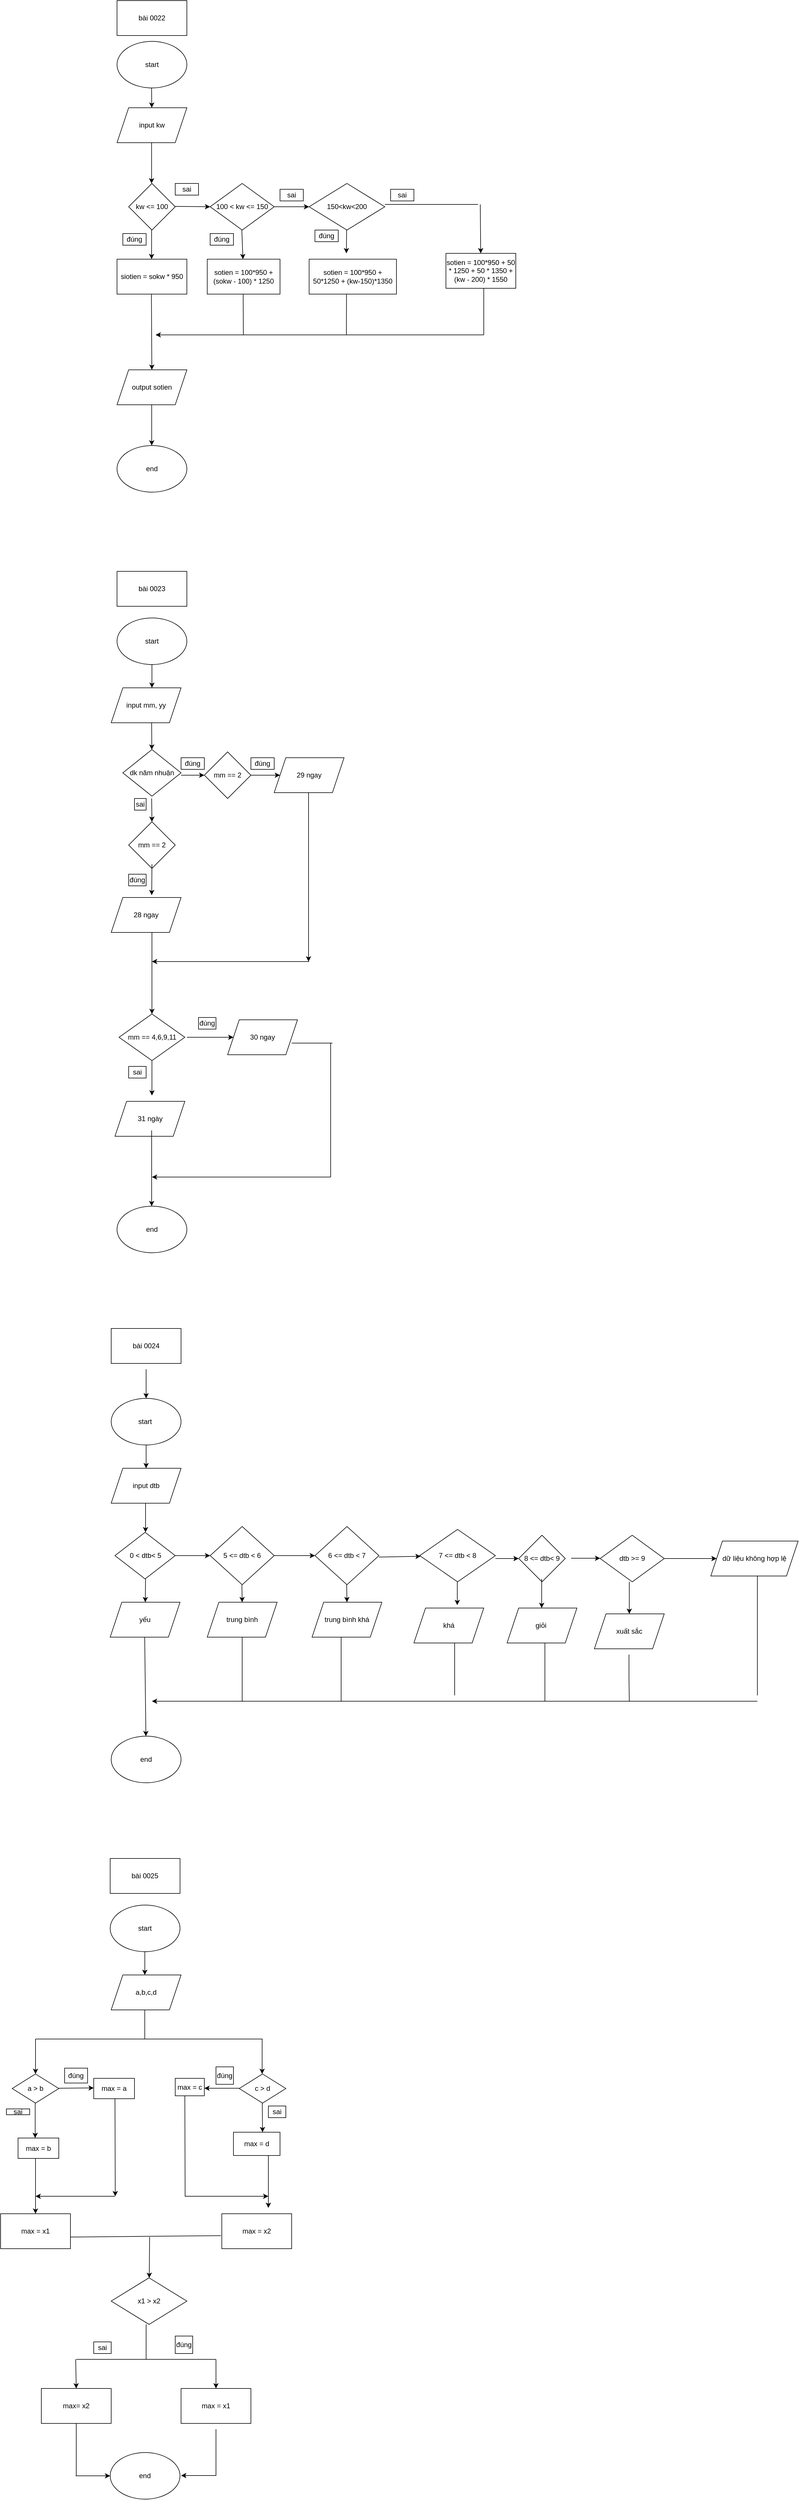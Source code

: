 <mxfile version="24.7.17">
  <diagram id="C5RBs43oDa-KdzZeNtuy" name="Page-1">
    <mxGraphModel dx="1122" dy="3991" grid="1" gridSize="10" guides="1" tooltips="1" connect="1" arrows="1" fold="1" page="1" pageScale="1" pageWidth="827" pageHeight="1169" math="0" shadow="0">
      <root>
        <mxCell id="WIyWlLk6GJQsqaUBKTNV-0" />
        <mxCell id="WIyWlLk6GJQsqaUBKTNV-1" parent="WIyWlLk6GJQsqaUBKTNV-0" />
        <mxCell id="vHQGawq_aDavxyzD_t78-0" value="start" style="ellipse;whiteSpace=wrap;html=1;" vertex="1" parent="WIyWlLk6GJQsqaUBKTNV-1">
          <mxGeometry x="460" y="-2280" width="120" height="80" as="geometry" />
        </mxCell>
        <mxCell id="vHQGawq_aDavxyzD_t78-1" value="" style="endArrow=classic;html=1;rounded=0;" edge="1" parent="WIyWlLk6GJQsqaUBKTNV-1" target="vHQGawq_aDavxyzD_t78-4">
          <mxGeometry width="50" height="50" relative="1" as="geometry">
            <mxPoint x="519.38" y="-2200" as="sourcePoint" />
            <mxPoint x="520" y="-2166" as="targetPoint" />
          </mxGeometry>
        </mxCell>
        <mxCell id="vHQGawq_aDavxyzD_t78-3" value="bài 0022" style="rounded=0;whiteSpace=wrap;html=1;" vertex="1" parent="WIyWlLk6GJQsqaUBKTNV-1">
          <mxGeometry x="460" y="-2350" width="120" height="60" as="geometry" />
        </mxCell>
        <mxCell id="vHQGawq_aDavxyzD_t78-4" value="input kw" style="shape=parallelogram;perimeter=parallelogramPerimeter;whiteSpace=wrap;html=1;fixedSize=1;" vertex="1" parent="WIyWlLk6GJQsqaUBKTNV-1">
          <mxGeometry x="460" y="-2166" width="120" height="60" as="geometry" />
        </mxCell>
        <mxCell id="vHQGawq_aDavxyzD_t78-5" value="" style="endArrow=classic;html=1;rounded=0;" edge="1" parent="WIyWlLk6GJQsqaUBKTNV-1">
          <mxGeometry width="50" height="50" relative="1" as="geometry">
            <mxPoint x="519.38" y="-2106" as="sourcePoint" />
            <mxPoint x="519.38" y="-2036" as="targetPoint" />
          </mxGeometry>
        </mxCell>
        <mxCell id="vHQGawq_aDavxyzD_t78-6" value="kw &amp;lt;= 100" style="rhombus;whiteSpace=wrap;html=1;" vertex="1" parent="WIyWlLk6GJQsqaUBKTNV-1">
          <mxGeometry x="480" y="-2036" width="80" height="80" as="geometry" />
        </mxCell>
        <mxCell id="vHQGawq_aDavxyzD_t78-7" value="" style="endArrow=classic;html=1;rounded=0;" edge="1" parent="WIyWlLk6GJQsqaUBKTNV-1">
          <mxGeometry width="50" height="50" relative="1" as="geometry">
            <mxPoint x="519.38" y="-1956" as="sourcePoint" />
            <mxPoint x="519.38" y="-1906" as="targetPoint" />
          </mxGeometry>
        </mxCell>
        <mxCell id="vHQGawq_aDavxyzD_t78-10" style="edgeStyle=orthogonalEdgeStyle;rounded=0;orthogonalLoop=1;jettySize=auto;html=1;exitX=0.75;exitY=0;exitDx=0;exitDy=0;entryX=0.5;entryY=0;entryDx=0;entryDy=0;" edge="1" parent="WIyWlLk6GJQsqaUBKTNV-1">
          <mxGeometry relative="1" as="geometry">
            <mxPoint x="580" y="-240" as="sourcePoint" />
            <mxPoint x="570" y="-240" as="targetPoint" />
          </mxGeometry>
        </mxCell>
        <mxCell id="vHQGawq_aDavxyzD_t78-12" value="siotien = sokw * 950" style="rounded=0;whiteSpace=wrap;html=1;" vertex="1" parent="WIyWlLk6GJQsqaUBKTNV-1">
          <mxGeometry x="460" y="-1906" width="120" height="60" as="geometry" />
        </mxCell>
        <mxCell id="vHQGawq_aDavxyzD_t78-13" value="" style="endArrow=classic;html=1;rounded=0;entryX=0;entryY=0.5;entryDx=0;entryDy=0;" edge="1" parent="WIyWlLk6GJQsqaUBKTNV-1" target="vHQGawq_aDavxyzD_t78-15">
          <mxGeometry width="50" height="50" relative="1" as="geometry">
            <mxPoint x="560" y="-1996.62" as="sourcePoint" />
            <mxPoint x="590" y="-1996.413" as="targetPoint" />
          </mxGeometry>
        </mxCell>
        <mxCell id="vHQGawq_aDavxyzD_t78-15" value="100 &amp;lt; kw &amp;lt;= 150" style="rhombus;whiteSpace=wrap;html=1;" vertex="1" parent="WIyWlLk6GJQsqaUBKTNV-1">
          <mxGeometry x="620" y="-2036" width="110" height="80" as="geometry" />
        </mxCell>
        <mxCell id="vHQGawq_aDavxyzD_t78-17" value="" style="endArrow=classic;html=1;rounded=0;" edge="1" parent="WIyWlLk6GJQsqaUBKTNV-1" target="vHQGawq_aDavxyzD_t78-18">
          <mxGeometry width="50" height="50" relative="1" as="geometry">
            <mxPoint x="674.38" y="-1956" as="sourcePoint" />
            <mxPoint x="674.38" y="-1906" as="targetPoint" />
          </mxGeometry>
        </mxCell>
        <mxCell id="vHQGawq_aDavxyzD_t78-18" value="sotien = 100*950 + (sokw - 100) * 1250" style="rounded=0;whiteSpace=wrap;html=1;" vertex="1" parent="WIyWlLk6GJQsqaUBKTNV-1">
          <mxGeometry x="615" y="-1906" width="125" height="60" as="geometry" />
        </mxCell>
        <mxCell id="vHQGawq_aDavxyzD_t78-19" value="" style="endArrow=classic;html=1;rounded=0;" edge="1" parent="WIyWlLk6GJQsqaUBKTNV-1" target="vHQGawq_aDavxyzD_t78-20">
          <mxGeometry width="50" height="50" relative="1" as="geometry">
            <mxPoint x="730" y="-1996" as="sourcePoint" />
            <mxPoint x="780" y="-1996" as="targetPoint" />
          </mxGeometry>
        </mxCell>
        <mxCell id="vHQGawq_aDavxyzD_t78-20" value="150&amp;lt;kw&amp;lt;200" style="rhombus;whiteSpace=wrap;html=1;" vertex="1" parent="WIyWlLk6GJQsqaUBKTNV-1">
          <mxGeometry x="790" y="-2036" width="130" height="80" as="geometry" />
        </mxCell>
        <mxCell id="vHQGawq_aDavxyzD_t78-21" value="" style="endArrow=classic;html=1;rounded=0;" edge="1" parent="WIyWlLk6GJQsqaUBKTNV-1">
          <mxGeometry width="50" height="50" relative="1" as="geometry">
            <mxPoint x="854.38" y="-1956" as="sourcePoint" />
            <mxPoint x="854" y="-1916" as="targetPoint" />
          </mxGeometry>
        </mxCell>
        <mxCell id="vHQGawq_aDavxyzD_t78-22" value="sotien = 100*950 + 50*1250 + (kw-150)*1350" style="rounded=0;whiteSpace=wrap;html=1;" vertex="1" parent="WIyWlLk6GJQsqaUBKTNV-1">
          <mxGeometry x="790" y="-1906" width="150" height="60" as="geometry" />
        </mxCell>
        <mxCell id="vHQGawq_aDavxyzD_t78-25" value="" style="endArrow=classic;html=1;rounded=0;" edge="1" parent="WIyWlLk6GJQsqaUBKTNV-1" target="vHQGawq_aDavxyzD_t78-26">
          <mxGeometry width="50" height="50" relative="1" as="geometry">
            <mxPoint x="1084" y="-2000" as="sourcePoint" />
            <mxPoint x="1084.38" y="-1906" as="targetPoint" />
          </mxGeometry>
        </mxCell>
        <mxCell id="vHQGawq_aDavxyzD_t78-26" value="sotien = 100*950 + 50 * 1250 + 50 * 1350 + (kw - 200) * 1550" style="rounded=0;whiteSpace=wrap;html=1;" vertex="1" parent="WIyWlLk6GJQsqaUBKTNV-1">
          <mxGeometry x="1025" y="-1916" width="120" height="60" as="geometry" />
        </mxCell>
        <mxCell id="vHQGawq_aDavxyzD_t78-27" value="" style="endArrow=classic;html=1;rounded=0;" edge="1" parent="WIyWlLk6GJQsqaUBKTNV-1" target="vHQGawq_aDavxyzD_t78-28">
          <mxGeometry width="50" height="50" relative="1" as="geometry">
            <mxPoint x="519.09" y="-1846" as="sourcePoint" />
            <mxPoint x="519.09" y="-1686" as="targetPoint" />
          </mxGeometry>
        </mxCell>
        <mxCell id="vHQGawq_aDavxyzD_t78-28" value="output sotien" style="shape=parallelogram;perimeter=parallelogramPerimeter;whiteSpace=wrap;html=1;fixedSize=1;" vertex="1" parent="WIyWlLk6GJQsqaUBKTNV-1">
          <mxGeometry x="460.0" y="-1716" width="120" height="60" as="geometry" />
        </mxCell>
        <mxCell id="vHQGawq_aDavxyzD_t78-29" value="end" style="ellipse;whiteSpace=wrap;html=1;" vertex="1" parent="WIyWlLk6GJQsqaUBKTNV-1">
          <mxGeometry x="460" y="-1586" width="120" height="80" as="geometry" />
        </mxCell>
        <mxCell id="vHQGawq_aDavxyzD_t78-30" value="" style="endArrow=classic;html=1;rounded=0;" edge="1" parent="WIyWlLk6GJQsqaUBKTNV-1">
          <mxGeometry width="50" height="50" relative="1" as="geometry">
            <mxPoint x="519.58" y="-1656" as="sourcePoint" />
            <mxPoint x="519.58" y="-1586" as="targetPoint" />
          </mxGeometry>
        </mxCell>
        <mxCell id="vHQGawq_aDavxyzD_t78-32" value="" style="endArrow=none;html=1;rounded=0;" edge="1" parent="WIyWlLk6GJQsqaUBKTNV-1">
          <mxGeometry width="50" height="50" relative="1" as="geometry">
            <mxPoint x="676.73" y="-1846" as="sourcePoint" />
            <mxPoint x="677" y="-1776" as="targetPoint" />
          </mxGeometry>
        </mxCell>
        <mxCell id="vHQGawq_aDavxyzD_t78-33" value="" style="endArrow=none;html=1;rounded=0;" edge="1" parent="WIyWlLk6GJQsqaUBKTNV-1">
          <mxGeometry width="50" height="50" relative="1" as="geometry">
            <mxPoint x="854.23" y="-1846" as="sourcePoint" />
            <mxPoint x="854" y="-1776" as="targetPoint" />
          </mxGeometry>
        </mxCell>
        <mxCell id="vHQGawq_aDavxyzD_t78-35" value="" style="endArrow=none;html=1;rounded=0;" edge="1" parent="WIyWlLk6GJQsqaUBKTNV-1">
          <mxGeometry width="50" height="50" relative="1" as="geometry">
            <mxPoint x="1090" y="-1856" as="sourcePoint" />
            <mxPoint x="1090" y="-1776" as="targetPoint" />
          </mxGeometry>
        </mxCell>
        <mxCell id="vHQGawq_aDavxyzD_t78-36" value="" style="endArrow=classic;html=1;rounded=0;" edge="1" parent="WIyWlLk6GJQsqaUBKTNV-1">
          <mxGeometry width="50" height="50" relative="1" as="geometry">
            <mxPoint x="1090" y="-1776" as="sourcePoint" />
            <mxPoint x="526.308" y="-1776" as="targetPoint" />
          </mxGeometry>
        </mxCell>
        <mxCell id="vHQGawq_aDavxyzD_t78-37" value="start" style="ellipse;whiteSpace=wrap;html=1;" vertex="1" parent="WIyWlLk6GJQsqaUBKTNV-1">
          <mxGeometry x="460" y="-1290" width="120" height="80" as="geometry" />
        </mxCell>
        <mxCell id="vHQGawq_aDavxyzD_t78-38" value="bài 0023" style="rounded=0;whiteSpace=wrap;html=1;" vertex="1" parent="WIyWlLk6GJQsqaUBKTNV-1">
          <mxGeometry x="460" y="-1370" width="120" height="60" as="geometry" />
        </mxCell>
        <mxCell id="vHQGawq_aDavxyzD_t78-40" value="" style="endArrow=classic;html=1;rounded=0;" edge="1" parent="WIyWlLk6GJQsqaUBKTNV-1">
          <mxGeometry width="50" height="50" relative="1" as="geometry">
            <mxPoint x="520" y="-1210" as="sourcePoint" />
            <mxPoint x="520" y="-1170" as="targetPoint" />
          </mxGeometry>
        </mxCell>
        <mxCell id="vHQGawq_aDavxyzD_t78-41" value="input mm, yy" style="shape=parallelogram;perimeter=parallelogramPerimeter;whiteSpace=wrap;html=1;fixedSize=1;" vertex="1" parent="WIyWlLk6GJQsqaUBKTNV-1">
          <mxGeometry x="450" y="-1170" width="120" height="60" as="geometry" />
        </mxCell>
        <mxCell id="vHQGawq_aDavxyzD_t78-43" value="" style="endArrow=classic;html=1;rounded=0;" edge="1" parent="WIyWlLk6GJQsqaUBKTNV-1" target="vHQGawq_aDavxyzD_t78-44">
          <mxGeometry width="50" height="50" relative="1" as="geometry">
            <mxPoint x="519.52" y="-1110" as="sourcePoint" />
            <mxPoint x="519.52" y="-1060" as="targetPoint" />
          </mxGeometry>
        </mxCell>
        <mxCell id="vHQGawq_aDavxyzD_t78-49" value="" style="endArrow=classic;html=1;rounded=0;" edge="1" parent="WIyWlLk6GJQsqaUBKTNV-1" source="vHQGawq_aDavxyzD_t78-44">
          <mxGeometry width="50" height="50" relative="1" as="geometry">
            <mxPoint x="500" y="-990" as="sourcePoint" />
            <mxPoint x="550" y="-1040" as="targetPoint" />
          </mxGeometry>
        </mxCell>
        <mxCell id="vHQGawq_aDavxyzD_t78-44" value="dk năm nhuận" style="rhombus;whiteSpace=wrap;html=1;" vertex="1" parent="WIyWlLk6GJQsqaUBKTNV-1">
          <mxGeometry x="470" y="-1064" width="100" height="80" as="geometry" />
        </mxCell>
        <mxCell id="vHQGawq_aDavxyzD_t78-52" value="" style="endArrow=classic;html=1;rounded=0;" edge="1" parent="WIyWlLk6GJQsqaUBKTNV-1" target="vHQGawq_aDavxyzD_t78-53">
          <mxGeometry width="50" height="50" relative="1" as="geometry">
            <mxPoint x="570" y="-1020" as="sourcePoint" />
            <mxPoint x="650" y="-1020" as="targetPoint" />
          </mxGeometry>
        </mxCell>
        <mxCell id="vHQGawq_aDavxyzD_t78-53" value="mm == 2" style="rhombus;whiteSpace=wrap;html=1;" vertex="1" parent="WIyWlLk6GJQsqaUBKTNV-1">
          <mxGeometry x="610" y="-1060" width="80" height="80" as="geometry" />
        </mxCell>
        <mxCell id="vHQGawq_aDavxyzD_t78-54" value="" style="endArrow=classic;html=1;rounded=0;" edge="1" parent="WIyWlLk6GJQsqaUBKTNV-1" target="vHQGawq_aDavxyzD_t78-55">
          <mxGeometry width="50" height="50" relative="1" as="geometry">
            <mxPoint x="690" y="-1020" as="sourcePoint" />
            <mxPoint x="740" y="-1020" as="targetPoint" />
          </mxGeometry>
        </mxCell>
        <mxCell id="vHQGawq_aDavxyzD_t78-55" value="29 ngay" style="shape=parallelogram;perimeter=parallelogramPerimeter;whiteSpace=wrap;html=1;fixedSize=1;" vertex="1" parent="WIyWlLk6GJQsqaUBKTNV-1">
          <mxGeometry x="730" y="-1050" width="120" height="60" as="geometry" />
        </mxCell>
        <mxCell id="vHQGawq_aDavxyzD_t78-56" value="28 ngay" style="shape=parallelogram;perimeter=parallelogramPerimeter;whiteSpace=wrap;html=1;fixedSize=1;" vertex="1" parent="WIyWlLk6GJQsqaUBKTNV-1">
          <mxGeometry x="450" y="-810" width="120" height="60" as="geometry" />
        </mxCell>
        <mxCell id="vHQGawq_aDavxyzD_t78-57" value="mm == 2" style="rhombus;whiteSpace=wrap;html=1;" vertex="1" parent="WIyWlLk6GJQsqaUBKTNV-1">
          <mxGeometry x="480" y="-940" width="80" height="80" as="geometry" />
        </mxCell>
        <mxCell id="vHQGawq_aDavxyzD_t78-59" value="" style="endArrow=classic;html=1;rounded=0;entryX=0.5;entryY=0;entryDx=0;entryDy=0;" edge="1" parent="WIyWlLk6GJQsqaUBKTNV-1" target="vHQGawq_aDavxyzD_t78-57">
          <mxGeometry width="50" height="50" relative="1" as="geometry">
            <mxPoint x="519.5" y="-980" as="sourcePoint" />
            <mxPoint x="519.5" y="-950" as="targetPoint" />
          </mxGeometry>
        </mxCell>
        <mxCell id="vHQGawq_aDavxyzD_t78-60" value="" style="endArrow=classic;html=1;rounded=0;entryX=0.58;entryY=-0.067;entryDx=0;entryDy=0;entryPerimeter=0;" edge="1" parent="WIyWlLk6GJQsqaUBKTNV-1" target="vHQGawq_aDavxyzD_t78-56">
          <mxGeometry width="50" height="50" relative="1" as="geometry">
            <mxPoint x="520" y="-867.27" as="sourcePoint" />
            <mxPoint x="532.727" y="-809.997" as="targetPoint" />
          </mxGeometry>
        </mxCell>
        <mxCell id="vHQGawq_aDavxyzD_t78-61" value="đúng" style="rounded=0;whiteSpace=wrap;html=1;" vertex="1" parent="WIyWlLk6GJQsqaUBKTNV-1">
          <mxGeometry x="570" y="-1050" width="40" height="20" as="geometry" />
        </mxCell>
        <mxCell id="vHQGawq_aDavxyzD_t78-63" value="đúng" style="rounded=0;whiteSpace=wrap;html=1;" vertex="1" parent="WIyWlLk6GJQsqaUBKTNV-1">
          <mxGeometry x="690" y="-1050" width="40" height="20" as="geometry" />
        </mxCell>
        <mxCell id="vHQGawq_aDavxyzD_t78-64" value="sai" style="rounded=0;whiteSpace=wrap;html=1;" vertex="1" parent="WIyWlLk6GJQsqaUBKTNV-1">
          <mxGeometry x="490" y="-980" width="20" height="20" as="geometry" />
        </mxCell>
        <mxCell id="vHQGawq_aDavxyzD_t78-65" value="đúng" style="rounded=0;whiteSpace=wrap;html=1;" vertex="1" parent="WIyWlLk6GJQsqaUBKTNV-1">
          <mxGeometry x="480" y="-850" width="30" height="20" as="geometry" />
        </mxCell>
        <mxCell id="vHQGawq_aDavxyzD_t78-66" value="" style="endArrow=classic;html=1;rounded=0;entryX=0.5;entryY=0;entryDx=0;entryDy=0;" edge="1" parent="WIyWlLk6GJQsqaUBKTNV-1" target="vHQGawq_aDavxyzD_t78-70">
          <mxGeometry width="50" height="50" relative="1" as="geometry">
            <mxPoint x="520" y="-750" as="sourcePoint" />
            <mxPoint x="520" y="-620" as="targetPoint" />
          </mxGeometry>
        </mxCell>
        <mxCell id="vHQGawq_aDavxyzD_t78-68" value="" style="endArrow=classic;html=1;rounded=0;" edge="1" parent="WIyWlLk6GJQsqaUBKTNV-1">
          <mxGeometry width="50" height="50" relative="1" as="geometry">
            <mxPoint x="789" y="-990" as="sourcePoint" />
            <mxPoint x="789" y="-700" as="targetPoint" />
          </mxGeometry>
        </mxCell>
        <mxCell id="vHQGawq_aDavxyzD_t78-69" value="" style="endArrow=classic;html=1;rounded=0;" edge="1" parent="WIyWlLk6GJQsqaUBKTNV-1">
          <mxGeometry width="50" height="50" relative="1" as="geometry">
            <mxPoint x="790" y="-700" as="sourcePoint" />
            <mxPoint x="520" y="-700" as="targetPoint" />
          </mxGeometry>
        </mxCell>
        <mxCell id="vHQGawq_aDavxyzD_t78-70" value="mm == 4,6,9,11" style="rhombus;whiteSpace=wrap;html=1;" vertex="1" parent="WIyWlLk6GJQsqaUBKTNV-1">
          <mxGeometry x="463.5" y="-610" width="113" height="80" as="geometry" />
        </mxCell>
        <mxCell id="vHQGawq_aDavxyzD_t78-71" value="" style="endArrow=classic;html=1;rounded=0;" edge="1" parent="WIyWlLk6GJQsqaUBKTNV-1" target="vHQGawq_aDavxyzD_t78-72">
          <mxGeometry width="50" height="50" relative="1" as="geometry">
            <mxPoint x="580" y="-570" as="sourcePoint" />
            <mxPoint x="710" y="-570" as="targetPoint" />
          </mxGeometry>
        </mxCell>
        <mxCell id="vHQGawq_aDavxyzD_t78-72" value="30 ngay" style="shape=parallelogram;perimeter=parallelogramPerimeter;whiteSpace=wrap;html=1;fixedSize=1;" vertex="1" parent="WIyWlLk6GJQsqaUBKTNV-1">
          <mxGeometry x="650" y="-600" width="120" height="60" as="geometry" />
        </mxCell>
        <mxCell id="vHQGawq_aDavxyzD_t78-74" value="31 ngày" style="shape=parallelogram;perimeter=parallelogramPerimeter;whiteSpace=wrap;html=1;fixedSize=1;" vertex="1" parent="WIyWlLk6GJQsqaUBKTNV-1">
          <mxGeometry x="456.5" y="-460" width="120" height="60" as="geometry" />
        </mxCell>
        <mxCell id="vHQGawq_aDavxyzD_t78-78" value="" style="endArrow=classic;html=1;rounded=0;" edge="1" parent="WIyWlLk6GJQsqaUBKTNV-1">
          <mxGeometry width="50" height="50" relative="1" as="geometry">
            <mxPoint x="520" y="-530" as="sourcePoint" />
            <mxPoint x="520" y="-470" as="targetPoint" />
          </mxGeometry>
        </mxCell>
        <mxCell id="vHQGawq_aDavxyzD_t78-79" value="đúng" style="rounded=0;whiteSpace=wrap;html=1;" vertex="1" parent="WIyWlLk6GJQsqaUBKTNV-1">
          <mxGeometry x="600" y="-604" width="30" height="20" as="geometry" />
        </mxCell>
        <mxCell id="vHQGawq_aDavxyzD_t78-81" value="sai" style="rounded=0;whiteSpace=wrap;html=1;" vertex="1" parent="WIyWlLk6GJQsqaUBKTNV-1">
          <mxGeometry x="480" y="-520" width="30" height="20" as="geometry" />
        </mxCell>
        <mxCell id="vHQGawq_aDavxyzD_t78-82" value="đúng" style="rounded=0;whiteSpace=wrap;html=1;" vertex="1" parent="WIyWlLk6GJQsqaUBKTNV-1">
          <mxGeometry x="470" y="-1950" width="40" height="20" as="geometry" />
        </mxCell>
        <mxCell id="vHQGawq_aDavxyzD_t78-83" value="đúng" style="rounded=0;whiteSpace=wrap;html=1;" vertex="1" parent="WIyWlLk6GJQsqaUBKTNV-1">
          <mxGeometry x="620" y="-1950" width="40" height="20" as="geometry" />
        </mxCell>
        <mxCell id="vHQGawq_aDavxyzD_t78-84" value="đúng" style="rounded=0;whiteSpace=wrap;html=1;" vertex="1" parent="WIyWlLk6GJQsqaUBKTNV-1">
          <mxGeometry x="800" y="-1956" width="40" height="20" as="geometry" />
        </mxCell>
        <mxCell id="vHQGawq_aDavxyzD_t78-85" value="sai" style="rounded=0;whiteSpace=wrap;html=1;" vertex="1" parent="WIyWlLk6GJQsqaUBKTNV-1">
          <mxGeometry x="560" y="-2036" width="40" height="20" as="geometry" />
        </mxCell>
        <mxCell id="vHQGawq_aDavxyzD_t78-86" value="" style="endArrow=none;html=1;rounded=0;" edge="1" parent="WIyWlLk6GJQsqaUBKTNV-1">
          <mxGeometry width="50" height="50" relative="1" as="geometry">
            <mxPoint x="920" y="-2000" as="sourcePoint" />
            <mxPoint x="1080" y="-2000" as="targetPoint" />
          </mxGeometry>
        </mxCell>
        <mxCell id="vHQGawq_aDavxyzD_t78-87" value="sai" style="rounded=0;whiteSpace=wrap;html=1;" vertex="1" parent="WIyWlLk6GJQsqaUBKTNV-1">
          <mxGeometry x="740" y="-2026" width="40" height="20" as="geometry" />
        </mxCell>
        <mxCell id="vHQGawq_aDavxyzD_t78-88" value="sai" style="rounded=0;whiteSpace=wrap;html=1;" vertex="1" parent="WIyWlLk6GJQsqaUBKTNV-1">
          <mxGeometry x="930" y="-2026" width="40" height="20" as="geometry" />
        </mxCell>
        <mxCell id="vHQGawq_aDavxyzD_t78-89" value="" style="endArrow=classic;html=1;rounded=0;" edge="1" parent="WIyWlLk6GJQsqaUBKTNV-1">
          <mxGeometry width="50" height="50" relative="1" as="geometry">
            <mxPoint x="519.5" y="-410" as="sourcePoint" />
            <mxPoint x="519.5" y="-280" as="targetPoint" />
          </mxGeometry>
        </mxCell>
        <mxCell id="vHQGawq_aDavxyzD_t78-90" value="" style="endArrow=none;html=1;rounded=0;" edge="1" parent="WIyWlLk6GJQsqaUBKTNV-1">
          <mxGeometry width="50" height="50" relative="1" as="geometry">
            <mxPoint x="760" y="-560" as="sourcePoint" />
            <mxPoint x="830" y="-560" as="targetPoint" />
          </mxGeometry>
        </mxCell>
        <mxCell id="vHQGawq_aDavxyzD_t78-91" value="" style="endArrow=none;html=1;rounded=0;" edge="1" parent="WIyWlLk6GJQsqaUBKTNV-1">
          <mxGeometry width="50" height="50" relative="1" as="geometry">
            <mxPoint x="827" y="-330" as="sourcePoint" />
            <mxPoint x="827" y="-560" as="targetPoint" />
          </mxGeometry>
        </mxCell>
        <mxCell id="vHQGawq_aDavxyzD_t78-93" value="" style="endArrow=classic;html=1;rounded=0;" edge="1" parent="WIyWlLk6GJQsqaUBKTNV-1">
          <mxGeometry width="50" height="50" relative="1" as="geometry">
            <mxPoint x="827" y="-330" as="sourcePoint" />
            <mxPoint x="520" y="-330" as="targetPoint" />
          </mxGeometry>
        </mxCell>
        <mxCell id="vHQGawq_aDavxyzD_t78-94" value="end" style="ellipse;whiteSpace=wrap;html=1;" vertex="1" parent="WIyWlLk6GJQsqaUBKTNV-1">
          <mxGeometry x="460" y="-280" width="120" height="80" as="geometry" />
        </mxCell>
        <mxCell id="vHQGawq_aDavxyzD_t78-95" value="start&amp;nbsp;" style="ellipse;whiteSpace=wrap;html=1;" vertex="1" parent="WIyWlLk6GJQsqaUBKTNV-1">
          <mxGeometry x="450" y="50" width="120" height="80" as="geometry" />
        </mxCell>
        <mxCell id="vHQGawq_aDavxyzD_t78-96" value="bài 0024" style="rounded=0;whiteSpace=wrap;html=1;" vertex="1" parent="WIyWlLk6GJQsqaUBKTNV-1">
          <mxGeometry x="450" y="-70" width="120" height="60" as="geometry" />
        </mxCell>
        <mxCell id="vHQGawq_aDavxyzD_t78-99" value="" style="endArrow=classic;html=1;rounded=0;" edge="1" parent="WIyWlLk6GJQsqaUBKTNV-1">
          <mxGeometry width="50" height="50" relative="1" as="geometry">
            <mxPoint x="510" as="sourcePoint" />
            <mxPoint x="510" y="50" as="targetPoint" />
          </mxGeometry>
        </mxCell>
        <mxCell id="vHQGawq_aDavxyzD_t78-100" value="" style="endArrow=classic;html=1;rounded=0;" edge="1" parent="WIyWlLk6GJQsqaUBKTNV-1" target="vHQGawq_aDavxyzD_t78-101">
          <mxGeometry width="50" height="50" relative="1" as="geometry">
            <mxPoint x="510" y="130" as="sourcePoint" />
            <mxPoint x="510" y="190" as="targetPoint" />
          </mxGeometry>
        </mxCell>
        <mxCell id="vHQGawq_aDavxyzD_t78-101" value="input dtb" style="shape=parallelogram;perimeter=parallelogramPerimeter;whiteSpace=wrap;html=1;fixedSize=1;" vertex="1" parent="WIyWlLk6GJQsqaUBKTNV-1">
          <mxGeometry x="450" y="170" width="120" height="60" as="geometry" />
        </mxCell>
        <mxCell id="vHQGawq_aDavxyzD_t78-102" value="" style="endArrow=classic;html=1;rounded=0;" edge="1" parent="WIyWlLk6GJQsqaUBKTNV-1">
          <mxGeometry width="50" height="50" relative="1" as="geometry">
            <mxPoint x="509" y="230" as="sourcePoint" />
            <mxPoint x="509" y="280" as="targetPoint" />
          </mxGeometry>
        </mxCell>
        <mxCell id="vHQGawq_aDavxyzD_t78-103" value="0 &amp;lt; dtb&amp;lt; 5" style="rhombus;whiteSpace=wrap;html=1;" vertex="1" parent="WIyWlLk6GJQsqaUBKTNV-1">
          <mxGeometry x="456.5" y="280" width="103.5" height="80" as="geometry" />
        </mxCell>
        <mxCell id="vHQGawq_aDavxyzD_t78-104" value="" style="endArrow=classic;html=1;rounded=0;" edge="1" parent="WIyWlLk6GJQsqaUBKTNV-1" target="vHQGawq_aDavxyzD_t78-105">
          <mxGeometry width="50" height="50" relative="1" as="geometry">
            <mxPoint x="509" y="360" as="sourcePoint" />
            <mxPoint x="509" y="410" as="targetPoint" />
          </mxGeometry>
        </mxCell>
        <mxCell id="vHQGawq_aDavxyzD_t78-105" value="yếu" style="shape=parallelogram;perimeter=parallelogramPerimeter;whiteSpace=wrap;html=1;fixedSize=1;" vertex="1" parent="WIyWlLk6GJQsqaUBKTNV-1">
          <mxGeometry x="448.25" y="400" width="120" height="60" as="geometry" />
        </mxCell>
        <mxCell id="vHQGawq_aDavxyzD_t78-106" value="" style="endArrow=classic;html=1;rounded=0;" edge="1" parent="WIyWlLk6GJQsqaUBKTNV-1">
          <mxGeometry width="50" height="50" relative="1" as="geometry">
            <mxPoint x="560" y="320" as="sourcePoint" />
            <mxPoint x="620" y="320" as="targetPoint" />
          </mxGeometry>
        </mxCell>
        <mxCell id="vHQGawq_aDavxyzD_t78-107" value="5 &amp;lt;= dtb &amp;lt; 6" style="rhombus;whiteSpace=wrap;html=1;" vertex="1" parent="WIyWlLk6GJQsqaUBKTNV-1">
          <mxGeometry x="620" y="270" width="110" height="100" as="geometry" />
        </mxCell>
        <mxCell id="vHQGawq_aDavxyzD_t78-109" value="" style="endArrow=classic;html=1;rounded=0;" edge="1" parent="WIyWlLk6GJQsqaUBKTNV-1">
          <mxGeometry width="50" height="50" relative="1" as="geometry">
            <mxPoint x="674.5" y="370" as="sourcePoint" />
            <mxPoint x="675" y="400" as="targetPoint" />
          </mxGeometry>
        </mxCell>
        <mxCell id="vHQGawq_aDavxyzD_t78-110" value="trung bình" style="shape=parallelogram;perimeter=parallelogramPerimeter;whiteSpace=wrap;html=1;fixedSize=1;" vertex="1" parent="WIyWlLk6GJQsqaUBKTNV-1">
          <mxGeometry x="615" y="400" width="120" height="60" as="geometry" />
        </mxCell>
        <mxCell id="vHQGawq_aDavxyzD_t78-111" value="6 &amp;lt;= dtb &amp;lt; 7" style="rhombus;whiteSpace=wrap;html=1;" vertex="1" parent="WIyWlLk6GJQsqaUBKTNV-1">
          <mxGeometry x="800" y="270" width="110" height="100" as="geometry" />
        </mxCell>
        <mxCell id="vHQGawq_aDavxyzD_t78-112" value="" style="endArrow=classic;html=1;rounded=0;entryX=0;entryY=0.5;entryDx=0;entryDy=0;" edge="1" parent="WIyWlLk6GJQsqaUBKTNV-1" target="vHQGawq_aDavxyzD_t78-111">
          <mxGeometry width="50" height="50" relative="1" as="geometry">
            <mxPoint x="730" y="320" as="sourcePoint" />
            <mxPoint x="780" y="270" as="targetPoint" />
          </mxGeometry>
        </mxCell>
        <mxCell id="vHQGawq_aDavxyzD_t78-113" value="" style="endArrow=classic;html=1;rounded=0;" edge="1" parent="WIyWlLk6GJQsqaUBKTNV-1">
          <mxGeometry width="50" height="50" relative="1" as="geometry">
            <mxPoint x="854.5" y="370" as="sourcePoint" />
            <mxPoint x="855" y="400" as="targetPoint" />
          </mxGeometry>
        </mxCell>
        <mxCell id="vHQGawq_aDavxyzD_t78-114" value="trung bình khá" style="shape=parallelogram;perimeter=parallelogramPerimeter;whiteSpace=wrap;html=1;fixedSize=1;" vertex="1" parent="WIyWlLk6GJQsqaUBKTNV-1">
          <mxGeometry x="795" y="400" width="120" height="60" as="geometry" />
        </mxCell>
        <mxCell id="vHQGawq_aDavxyzD_t78-115" value="khá" style="shape=parallelogram;perimeter=parallelogramPerimeter;whiteSpace=wrap;html=1;fixedSize=1;" vertex="1" parent="WIyWlLk6GJQsqaUBKTNV-1">
          <mxGeometry x="970" y="410" width="120" height="60" as="geometry" />
        </mxCell>
        <mxCell id="vHQGawq_aDavxyzD_t78-116" value="7 &amp;lt;= dtb &amp;lt; 8" style="rhombus;whiteSpace=wrap;html=1;" vertex="1" parent="WIyWlLk6GJQsqaUBKTNV-1">
          <mxGeometry x="980" y="275" width="130" height="90" as="geometry" />
        </mxCell>
        <mxCell id="vHQGawq_aDavxyzD_t78-117" value="" style="endArrow=classic;html=1;rounded=0;" edge="1" parent="WIyWlLk6GJQsqaUBKTNV-1" target="vHQGawq_aDavxyzD_t78-116">
          <mxGeometry width="50" height="50" relative="1" as="geometry">
            <mxPoint x="910" y="322.5" as="sourcePoint" />
            <mxPoint x="980" y="317.5" as="targetPoint" />
          </mxGeometry>
        </mxCell>
        <mxCell id="vHQGawq_aDavxyzD_t78-118" value="" style="endArrow=classic;html=1;rounded=0;" edge="1" parent="WIyWlLk6GJQsqaUBKTNV-1">
          <mxGeometry width="50" height="50" relative="1" as="geometry">
            <mxPoint x="1044.5" y="365" as="sourcePoint" />
            <mxPoint x="1044.5" y="405" as="targetPoint" />
          </mxGeometry>
        </mxCell>
        <mxCell id="vHQGawq_aDavxyzD_t78-119" value="" style="endArrow=classic;html=1;rounded=0;" edge="1" parent="WIyWlLk6GJQsqaUBKTNV-1" target="vHQGawq_aDavxyzD_t78-120">
          <mxGeometry width="50" height="50" relative="1" as="geometry">
            <mxPoint x="1110" y="325" as="sourcePoint" />
            <mxPoint x="1180" y="325" as="targetPoint" />
          </mxGeometry>
        </mxCell>
        <mxCell id="vHQGawq_aDavxyzD_t78-120" value="8 &amp;lt;= dtb&amp;lt; 9" style="rhombus;whiteSpace=wrap;html=1;" vertex="1" parent="WIyWlLk6GJQsqaUBKTNV-1">
          <mxGeometry x="1150" y="285" width="80" height="80" as="geometry" />
        </mxCell>
        <mxCell id="vHQGawq_aDavxyzD_t78-121" value="" style="endArrow=classic;html=1;rounded=0;" edge="1" parent="WIyWlLk6GJQsqaUBKTNV-1">
          <mxGeometry width="50" height="50" relative="1" as="geometry">
            <mxPoint x="1189.5" y="360" as="sourcePoint" />
            <mxPoint x="1189.5" y="410" as="targetPoint" />
          </mxGeometry>
        </mxCell>
        <mxCell id="vHQGawq_aDavxyzD_t78-122" value="giỏi&amp;nbsp;" style="shape=parallelogram;perimeter=parallelogramPerimeter;whiteSpace=wrap;html=1;fixedSize=1;" vertex="1" parent="WIyWlLk6GJQsqaUBKTNV-1">
          <mxGeometry x="1130" y="410" width="120" height="60" as="geometry" />
        </mxCell>
        <mxCell id="vHQGawq_aDavxyzD_t78-123" value="dtb &amp;gt;= 9" style="rhombus;whiteSpace=wrap;html=1;" vertex="1" parent="WIyWlLk6GJQsqaUBKTNV-1">
          <mxGeometry x="1290" y="285" width="110" height="80" as="geometry" />
        </mxCell>
        <mxCell id="vHQGawq_aDavxyzD_t78-124" value="" style="endArrow=classic;html=1;rounded=0;" edge="1" parent="WIyWlLk6GJQsqaUBKTNV-1">
          <mxGeometry width="50" height="50" relative="1" as="geometry">
            <mxPoint x="1240" y="324.5" as="sourcePoint" />
            <mxPoint x="1290" y="324.5" as="targetPoint" />
          </mxGeometry>
        </mxCell>
        <mxCell id="vHQGawq_aDavxyzD_t78-126" value="" style="endArrow=classic;html=1;rounded=0;" edge="1" parent="WIyWlLk6GJQsqaUBKTNV-1" target="vHQGawq_aDavxyzD_t78-127">
          <mxGeometry width="50" height="50" relative="1" as="geometry">
            <mxPoint x="1340" y="365" as="sourcePoint" />
            <mxPoint x="1340" y="400" as="targetPoint" />
          </mxGeometry>
        </mxCell>
        <mxCell id="vHQGawq_aDavxyzD_t78-127" value="xuất sắc" style="shape=parallelogram;perimeter=parallelogramPerimeter;whiteSpace=wrap;html=1;fixedSize=1;" vertex="1" parent="WIyWlLk6GJQsqaUBKTNV-1">
          <mxGeometry x="1280" y="420" width="120" height="60" as="geometry" />
        </mxCell>
        <mxCell id="vHQGawq_aDavxyzD_t78-128" value="" style="endArrow=classic;html=1;rounded=0;" edge="1" parent="WIyWlLk6GJQsqaUBKTNV-1" target="vHQGawq_aDavxyzD_t78-129">
          <mxGeometry width="50" height="50" relative="1" as="geometry">
            <mxPoint x="1400" y="325" as="sourcePoint" />
            <mxPoint x="1490" y="325" as="targetPoint" />
          </mxGeometry>
        </mxCell>
        <mxCell id="vHQGawq_aDavxyzD_t78-129" value="dữ liệu không hợp lệ" style="shape=parallelogram;perimeter=parallelogramPerimeter;whiteSpace=wrap;html=1;fixedSize=1;" vertex="1" parent="WIyWlLk6GJQsqaUBKTNV-1">
          <mxGeometry x="1480" y="295" width="150" height="60" as="geometry" />
        </mxCell>
        <mxCell id="vHQGawq_aDavxyzD_t78-130" value="" style="endArrow=classic;html=1;rounded=0;" edge="1" parent="WIyWlLk6GJQsqaUBKTNV-1" target="vHQGawq_aDavxyzD_t78-131">
          <mxGeometry width="50" height="50" relative="1" as="geometry">
            <mxPoint x="507.54" y="460" as="sourcePoint" />
            <mxPoint x="507.54" y="660" as="targetPoint" />
          </mxGeometry>
        </mxCell>
        <mxCell id="vHQGawq_aDavxyzD_t78-131" value="end" style="ellipse;whiteSpace=wrap;html=1;" vertex="1" parent="WIyWlLk6GJQsqaUBKTNV-1">
          <mxGeometry x="450.0" y="630" width="120" height="80" as="geometry" />
        </mxCell>
        <mxCell id="vHQGawq_aDavxyzD_t78-133" value="" style="endArrow=classic;html=1;rounded=0;" edge="1" parent="WIyWlLk6GJQsqaUBKTNV-1">
          <mxGeometry width="50" height="50" relative="1" as="geometry">
            <mxPoint x="1560" y="570" as="sourcePoint" />
            <mxPoint x="520" y="570" as="targetPoint" />
          </mxGeometry>
        </mxCell>
        <mxCell id="vHQGawq_aDavxyzD_t78-134" value="" style="endArrow=none;html=1;rounded=0;" edge="1" parent="WIyWlLk6GJQsqaUBKTNV-1">
          <mxGeometry width="50" height="50" relative="1" as="geometry">
            <mxPoint x="1560" y="560" as="sourcePoint" />
            <mxPoint x="1560" y="355" as="targetPoint" />
          </mxGeometry>
        </mxCell>
        <mxCell id="vHQGawq_aDavxyzD_t78-135" value="" style="endArrow=none;html=1;rounded=0;" edge="1" parent="WIyWlLk6GJQsqaUBKTNV-1">
          <mxGeometry width="50" height="50" relative="1" as="geometry">
            <mxPoint x="1340" y="570" as="sourcePoint" />
            <mxPoint x="1339.44" y="490" as="targetPoint" />
            <Array as="points">
              <mxPoint x="1339.44" y="530" />
            </Array>
          </mxGeometry>
        </mxCell>
        <mxCell id="vHQGawq_aDavxyzD_t78-136" value="" style="endArrow=none;html=1;rounded=0;" edge="1" parent="WIyWlLk6GJQsqaUBKTNV-1">
          <mxGeometry width="50" height="50" relative="1" as="geometry">
            <mxPoint x="1195" y="570" as="sourcePoint" />
            <mxPoint x="1195" y="470" as="targetPoint" />
          </mxGeometry>
        </mxCell>
        <mxCell id="vHQGawq_aDavxyzD_t78-137" value="" style="endArrow=none;html=1;rounded=0;" edge="1" parent="WIyWlLk6GJQsqaUBKTNV-1">
          <mxGeometry width="50" height="50" relative="1" as="geometry">
            <mxPoint x="1040" y="560" as="sourcePoint" />
            <mxPoint x="1040" y="470" as="targetPoint" />
          </mxGeometry>
        </mxCell>
        <mxCell id="vHQGawq_aDavxyzD_t78-138" value="" style="endArrow=none;html=1;rounded=0;" edge="1" parent="WIyWlLk6GJQsqaUBKTNV-1">
          <mxGeometry width="50" height="50" relative="1" as="geometry">
            <mxPoint x="845" y="570" as="sourcePoint" />
            <mxPoint x="845" y="460" as="targetPoint" />
          </mxGeometry>
        </mxCell>
        <mxCell id="vHQGawq_aDavxyzD_t78-139" value="" style="endArrow=none;html=1;rounded=0;" edge="1" parent="WIyWlLk6GJQsqaUBKTNV-1">
          <mxGeometry width="50" height="50" relative="1" as="geometry">
            <mxPoint x="675" y="570" as="sourcePoint" />
            <mxPoint x="675" y="460" as="targetPoint" />
          </mxGeometry>
        </mxCell>
        <mxCell id="vHQGawq_aDavxyzD_t78-140" value="bài 0025" style="rounded=0;whiteSpace=wrap;html=1;" vertex="1" parent="WIyWlLk6GJQsqaUBKTNV-1">
          <mxGeometry x="448.25" y="840" width="120" height="60" as="geometry" />
        </mxCell>
        <mxCell id="vHQGawq_aDavxyzD_t78-142" value="start" style="ellipse;whiteSpace=wrap;html=1;" vertex="1" parent="WIyWlLk6GJQsqaUBKTNV-1">
          <mxGeometry x="448.25" y="920" width="120" height="80" as="geometry" />
        </mxCell>
        <mxCell id="vHQGawq_aDavxyzD_t78-144" value="" style="endArrow=classic;html=1;rounded=0;" edge="1" parent="WIyWlLk6GJQsqaUBKTNV-1">
          <mxGeometry width="50" height="50" relative="1" as="geometry">
            <mxPoint x="507.75" y="1000" as="sourcePoint" />
            <mxPoint x="507.75" y="1040" as="targetPoint" />
          </mxGeometry>
        </mxCell>
        <mxCell id="vHQGawq_aDavxyzD_t78-145" value="a,b,c,d" style="shape=parallelogram;perimeter=parallelogramPerimeter;whiteSpace=wrap;html=1;fixedSize=1;" vertex="1" parent="WIyWlLk6GJQsqaUBKTNV-1">
          <mxGeometry x="450" y="1040" width="120" height="60" as="geometry" />
        </mxCell>
        <mxCell id="vHQGawq_aDavxyzD_t78-147" value="" style="endArrow=none;html=1;rounded=0;" edge="1" parent="WIyWlLk6GJQsqaUBKTNV-1">
          <mxGeometry width="50" height="50" relative="1" as="geometry">
            <mxPoint x="507.66" y="1150" as="sourcePoint" />
            <mxPoint x="507.66" y="1100" as="targetPoint" />
          </mxGeometry>
        </mxCell>
        <mxCell id="vHQGawq_aDavxyzD_t78-149" value="" style="endArrow=none;html=1;rounded=0;" edge="1" parent="WIyWlLk6GJQsqaUBKTNV-1">
          <mxGeometry width="50" height="50" relative="1" as="geometry">
            <mxPoint x="710" y="1150" as="sourcePoint" />
            <mxPoint x="320" y="1150" as="targetPoint" />
          </mxGeometry>
        </mxCell>
        <mxCell id="vHQGawq_aDavxyzD_t78-150" value="" style="endArrow=classic;html=1;rounded=0;" edge="1" parent="WIyWlLk6GJQsqaUBKTNV-1">
          <mxGeometry width="50" height="50" relative="1" as="geometry">
            <mxPoint x="320" y="1150" as="sourcePoint" />
            <mxPoint x="320" y="1210" as="targetPoint" />
          </mxGeometry>
        </mxCell>
        <mxCell id="vHQGawq_aDavxyzD_t78-151" value="" style="endArrow=classic;html=1;rounded=0;" edge="1" parent="WIyWlLk6GJQsqaUBKTNV-1">
          <mxGeometry width="50" height="50" relative="1" as="geometry">
            <mxPoint x="709.29" y="1150" as="sourcePoint" />
            <mxPoint x="709.29" y="1210" as="targetPoint" />
          </mxGeometry>
        </mxCell>
        <mxCell id="vHQGawq_aDavxyzD_t78-153" value="a &amp;gt; b" style="rhombus;whiteSpace=wrap;html=1;" vertex="1" parent="WIyWlLk6GJQsqaUBKTNV-1">
          <mxGeometry x="280" y="1210" width="80" height="50" as="geometry" />
        </mxCell>
        <mxCell id="vHQGawq_aDavxyzD_t78-154" value="" style="endArrow=classic;html=1;rounded=0;" edge="1" parent="WIyWlLk6GJQsqaUBKTNV-1">
          <mxGeometry width="50" height="50" relative="1" as="geometry">
            <mxPoint x="319.44" y="1260" as="sourcePoint" />
            <mxPoint x="319.44" y="1320" as="targetPoint" />
          </mxGeometry>
        </mxCell>
        <mxCell id="vHQGawq_aDavxyzD_t78-156" value="đúng" style="rounded=0;whiteSpace=wrap;html=1;" vertex="1" parent="WIyWlLk6GJQsqaUBKTNV-1">
          <mxGeometry x="370" y="1200" width="39.44" height="25.56" as="geometry" />
        </mxCell>
        <mxCell id="vHQGawq_aDavxyzD_t78-161" value="" style="endArrow=classic;html=1;rounded=0;" edge="1" parent="WIyWlLk6GJQsqaUBKTNV-1">
          <mxGeometry width="50" height="50" relative="1" as="geometry">
            <mxPoint x="360" y="1234.44" as="sourcePoint" />
            <mxPoint x="420" y="1234" as="targetPoint" />
          </mxGeometry>
        </mxCell>
        <mxCell id="vHQGawq_aDavxyzD_t78-162" value="sai" style="rounded=0;whiteSpace=wrap;html=1;" vertex="1" parent="WIyWlLk6GJQsqaUBKTNV-1">
          <mxGeometry x="270" y="1270" width="40" height="10" as="geometry" />
        </mxCell>
        <mxCell id="vHQGawq_aDavxyzD_t78-164" value="max = a" style="rounded=0;whiteSpace=wrap;html=1;" vertex="1" parent="WIyWlLk6GJQsqaUBKTNV-1">
          <mxGeometry x="420" y="1217.5" width="70" height="35" as="geometry" />
        </mxCell>
        <mxCell id="vHQGawq_aDavxyzD_t78-165" value="max = b" style="rounded=0;whiteSpace=wrap;html=1;" vertex="1" parent="WIyWlLk6GJQsqaUBKTNV-1">
          <mxGeometry x="290" y="1320" width="70" height="35" as="geometry" />
        </mxCell>
        <mxCell id="vHQGawq_aDavxyzD_t78-167" value="" style="endArrow=classic;html=1;rounded=0;" edge="1" parent="WIyWlLk6GJQsqaUBKTNV-1">
          <mxGeometry width="50" height="50" relative="1" as="geometry">
            <mxPoint x="456.5" y="1252.5" as="sourcePoint" />
            <mxPoint x="457" y="1420" as="targetPoint" />
          </mxGeometry>
        </mxCell>
        <mxCell id="vHQGawq_aDavxyzD_t78-168" value="" style="endArrow=classic;html=1;rounded=0;" edge="1" parent="WIyWlLk6GJQsqaUBKTNV-1">
          <mxGeometry width="50" height="50" relative="1" as="geometry">
            <mxPoint x="320" y="1355" as="sourcePoint" />
            <mxPoint x="320" y="1450" as="targetPoint" />
          </mxGeometry>
        </mxCell>
        <mxCell id="vHQGawq_aDavxyzD_t78-169" value="" style="endArrow=classic;html=1;rounded=0;" edge="1" parent="WIyWlLk6GJQsqaUBKTNV-1">
          <mxGeometry width="50" height="50" relative="1" as="geometry">
            <mxPoint x="456.5" y="1420" as="sourcePoint" />
            <mxPoint x="320" y="1420" as="targetPoint" />
          </mxGeometry>
        </mxCell>
        <mxCell id="vHQGawq_aDavxyzD_t78-172" value="max = x1" style="rounded=0;whiteSpace=wrap;html=1;" vertex="1" parent="WIyWlLk6GJQsqaUBKTNV-1">
          <mxGeometry x="260" y="1450" width="120" height="60" as="geometry" />
        </mxCell>
        <mxCell id="vHQGawq_aDavxyzD_t78-173" value="c &amp;gt; d" style="rhombus;whiteSpace=wrap;html=1;" vertex="1" parent="WIyWlLk6GJQsqaUBKTNV-1">
          <mxGeometry x="670" y="1210" width="80" height="50" as="geometry" />
        </mxCell>
        <mxCell id="vHQGawq_aDavxyzD_t78-174" value="" style="endArrow=classic;html=1;rounded=0;" edge="1" parent="WIyWlLk6GJQsqaUBKTNV-1">
          <mxGeometry width="50" height="50" relative="1" as="geometry">
            <mxPoint x="670" y="1234.5" as="sourcePoint" />
            <mxPoint x="610" y="1234.5" as="targetPoint" />
          </mxGeometry>
        </mxCell>
        <mxCell id="vHQGawq_aDavxyzD_t78-175" value="max = c" style="rounded=0;whiteSpace=wrap;html=1;" vertex="1" parent="WIyWlLk6GJQsqaUBKTNV-1">
          <mxGeometry x="560" y="1217.5" width="50" height="30" as="geometry" />
        </mxCell>
        <mxCell id="vHQGawq_aDavxyzD_t78-176" value="đúng" style="rounded=0;whiteSpace=wrap;html=1;" vertex="1" parent="WIyWlLk6GJQsqaUBKTNV-1">
          <mxGeometry x="630" y="1197.78" width="30" height="30" as="geometry" />
        </mxCell>
        <mxCell id="vHQGawq_aDavxyzD_t78-177" value="" style="endArrow=classic;html=1;rounded=0;" edge="1" parent="WIyWlLk6GJQsqaUBKTNV-1">
          <mxGeometry width="50" height="50" relative="1" as="geometry">
            <mxPoint x="709.5" y="1260" as="sourcePoint" />
            <mxPoint x="710" y="1310" as="targetPoint" />
          </mxGeometry>
        </mxCell>
        <mxCell id="vHQGawq_aDavxyzD_t78-180" value="max = d" style="rounded=0;whiteSpace=wrap;html=1;" vertex="1" parent="WIyWlLk6GJQsqaUBKTNV-1">
          <mxGeometry x="660" y="1310" width="80" height="40" as="geometry" />
        </mxCell>
        <mxCell id="vHQGawq_aDavxyzD_t78-181" value="sai" style="rounded=0;whiteSpace=wrap;html=1;" vertex="1" parent="WIyWlLk6GJQsqaUBKTNV-1">
          <mxGeometry x="720" y="1265" width="30" height="20" as="geometry" />
        </mxCell>
        <mxCell id="vHQGawq_aDavxyzD_t78-183" value="max = x2" style="rounded=0;whiteSpace=wrap;html=1;" vertex="1" parent="WIyWlLk6GJQsqaUBKTNV-1">
          <mxGeometry x="640" y="1450" width="120" height="60" as="geometry" />
        </mxCell>
        <mxCell id="vHQGawq_aDavxyzD_t78-184" value="" style="endArrow=classic;html=1;rounded=0;" edge="1" parent="WIyWlLk6GJQsqaUBKTNV-1">
          <mxGeometry width="50" height="50" relative="1" as="geometry">
            <mxPoint x="720" y="1350" as="sourcePoint" />
            <mxPoint x="720" y="1440" as="targetPoint" />
          </mxGeometry>
        </mxCell>
        <mxCell id="vHQGawq_aDavxyzD_t78-185" value="" style="endArrow=none;html=1;rounded=0;" edge="1" parent="WIyWlLk6GJQsqaUBKTNV-1">
          <mxGeometry width="50" height="50" relative="1" as="geometry">
            <mxPoint x="576.5" y="1247.5" as="sourcePoint" />
            <mxPoint x="577" y="1420" as="targetPoint" />
          </mxGeometry>
        </mxCell>
        <mxCell id="vHQGawq_aDavxyzD_t78-186" value="" style="endArrow=classic;html=1;rounded=0;" edge="1" parent="WIyWlLk6GJQsqaUBKTNV-1">
          <mxGeometry width="50" height="50" relative="1" as="geometry">
            <mxPoint x="576.5" y="1420" as="sourcePoint" />
            <mxPoint x="720" y="1420" as="targetPoint" />
          </mxGeometry>
        </mxCell>
        <mxCell id="vHQGawq_aDavxyzD_t78-187" value="" style="endArrow=none;html=1;rounded=0;entryX=-0.013;entryY=0.627;entryDx=0;entryDy=0;entryPerimeter=0;" edge="1" parent="WIyWlLk6GJQsqaUBKTNV-1" target="vHQGawq_aDavxyzD_t78-183">
          <mxGeometry width="50" height="50" relative="1" as="geometry">
            <mxPoint x="380" y="1490" as="sourcePoint" />
            <mxPoint x="630" y="1490" as="targetPoint" />
          </mxGeometry>
        </mxCell>
        <mxCell id="vHQGawq_aDavxyzD_t78-188" value="" style="endArrow=classic;html=1;rounded=0;" edge="1" parent="WIyWlLk6GJQsqaUBKTNV-1" target="vHQGawq_aDavxyzD_t78-189">
          <mxGeometry width="50" height="50" relative="1" as="geometry">
            <mxPoint x="516" y="1490" as="sourcePoint" />
            <mxPoint x="516" y="1570" as="targetPoint" />
          </mxGeometry>
        </mxCell>
        <mxCell id="vHQGawq_aDavxyzD_t78-189" value="x1 &amp;gt; x2" style="rhombus;whiteSpace=wrap;html=1;" vertex="1" parent="WIyWlLk6GJQsqaUBKTNV-1">
          <mxGeometry x="450" y="1560" width="130" height="80" as="geometry" />
        </mxCell>
        <mxCell id="vHQGawq_aDavxyzD_t78-190" value="" style="endArrow=none;html=1;rounded=0;" edge="1" parent="WIyWlLk6GJQsqaUBKTNV-1">
          <mxGeometry width="50" height="50" relative="1" as="geometry">
            <mxPoint x="510" y="1640" as="sourcePoint" />
            <mxPoint x="510" y="1700" as="targetPoint" />
          </mxGeometry>
        </mxCell>
        <mxCell id="vHQGawq_aDavxyzD_t78-191" value="" style="endArrow=none;html=1;rounded=0;" edge="1" parent="WIyWlLk6GJQsqaUBKTNV-1">
          <mxGeometry width="50" height="50" relative="1" as="geometry">
            <mxPoint x="390" y="1700" as="sourcePoint" />
            <mxPoint x="630" y="1700" as="targetPoint" />
          </mxGeometry>
        </mxCell>
        <mxCell id="vHQGawq_aDavxyzD_t78-192" value="" style="endArrow=classic;html=1;rounded=0;" edge="1" parent="WIyWlLk6GJQsqaUBKTNV-1">
          <mxGeometry width="50" height="50" relative="1" as="geometry">
            <mxPoint x="389" y="1700" as="sourcePoint" />
            <mxPoint x="390" y="1750" as="targetPoint" />
          </mxGeometry>
        </mxCell>
        <mxCell id="vHQGawq_aDavxyzD_t78-193" value="" style="endArrow=classic;html=1;rounded=0;" edge="1" parent="WIyWlLk6GJQsqaUBKTNV-1" target="vHQGawq_aDavxyzD_t78-194">
          <mxGeometry width="50" height="50" relative="1" as="geometry">
            <mxPoint x="630" y="1700" as="sourcePoint" />
            <mxPoint x="631" y="1750" as="targetPoint" />
          </mxGeometry>
        </mxCell>
        <mxCell id="vHQGawq_aDavxyzD_t78-194" value="max = x1" style="rounded=0;whiteSpace=wrap;html=1;" vertex="1" parent="WIyWlLk6GJQsqaUBKTNV-1">
          <mxGeometry x="570" y="1750" width="120" height="60" as="geometry" />
        </mxCell>
        <mxCell id="vHQGawq_aDavxyzD_t78-195" value="max= x2" style="rounded=0;whiteSpace=wrap;html=1;" vertex="1" parent="WIyWlLk6GJQsqaUBKTNV-1">
          <mxGeometry x="330" y="1750" width="120" height="60" as="geometry" />
        </mxCell>
        <mxCell id="vHQGawq_aDavxyzD_t78-196" value="đúng" style="rounded=0;whiteSpace=wrap;html=1;" vertex="1" parent="WIyWlLk6GJQsqaUBKTNV-1">
          <mxGeometry x="560" y="1660" width="30" height="30" as="geometry" />
        </mxCell>
        <mxCell id="vHQGawq_aDavxyzD_t78-199" value="end" style="ellipse;whiteSpace=wrap;html=1;" vertex="1" parent="WIyWlLk6GJQsqaUBKTNV-1">
          <mxGeometry x="448.25" y="1860" width="120" height="80" as="geometry" />
        </mxCell>
        <mxCell id="vHQGawq_aDavxyzD_t78-200" value="" style="endArrow=none;html=1;rounded=0;" edge="1" parent="WIyWlLk6GJQsqaUBKTNV-1">
          <mxGeometry width="50" height="50" relative="1" as="geometry">
            <mxPoint x="390" y="1900" as="sourcePoint" />
            <mxPoint x="390" y="1810" as="targetPoint" />
          </mxGeometry>
        </mxCell>
        <mxCell id="vHQGawq_aDavxyzD_t78-201" value="" style="endArrow=none;html=1;rounded=0;" edge="1" parent="WIyWlLk6GJQsqaUBKTNV-1">
          <mxGeometry width="50" height="50" relative="1" as="geometry">
            <mxPoint x="630" y="1900" as="sourcePoint" />
            <mxPoint x="630" y="1820" as="targetPoint" />
          </mxGeometry>
        </mxCell>
        <mxCell id="vHQGawq_aDavxyzD_t78-202" value="" style="endArrow=classic;html=1;rounded=0;entryX=0;entryY=0.5;entryDx=0;entryDy=0;" edge="1" parent="WIyWlLk6GJQsqaUBKTNV-1" target="vHQGawq_aDavxyzD_t78-199">
          <mxGeometry width="50" height="50" relative="1" as="geometry">
            <mxPoint x="389" y="1900" as="sourcePoint" />
            <mxPoint x="439" y="1850" as="targetPoint" />
          </mxGeometry>
        </mxCell>
        <mxCell id="vHQGawq_aDavxyzD_t78-206" value="" style="endArrow=classic;html=1;rounded=0;" edge="1" parent="WIyWlLk6GJQsqaUBKTNV-1">
          <mxGeometry width="50" height="50" relative="1" as="geometry">
            <mxPoint x="630" y="1899.52" as="sourcePoint" />
            <mxPoint x="570" y="1899.52" as="targetPoint" />
          </mxGeometry>
        </mxCell>
        <mxCell id="vHQGawq_aDavxyzD_t78-207" value="sai" style="rounded=0;whiteSpace=wrap;html=1;" vertex="1" parent="WIyWlLk6GJQsqaUBKTNV-1">
          <mxGeometry x="420" y="1670" width="30" height="20" as="geometry" />
        </mxCell>
      </root>
    </mxGraphModel>
  </diagram>
</mxfile>
